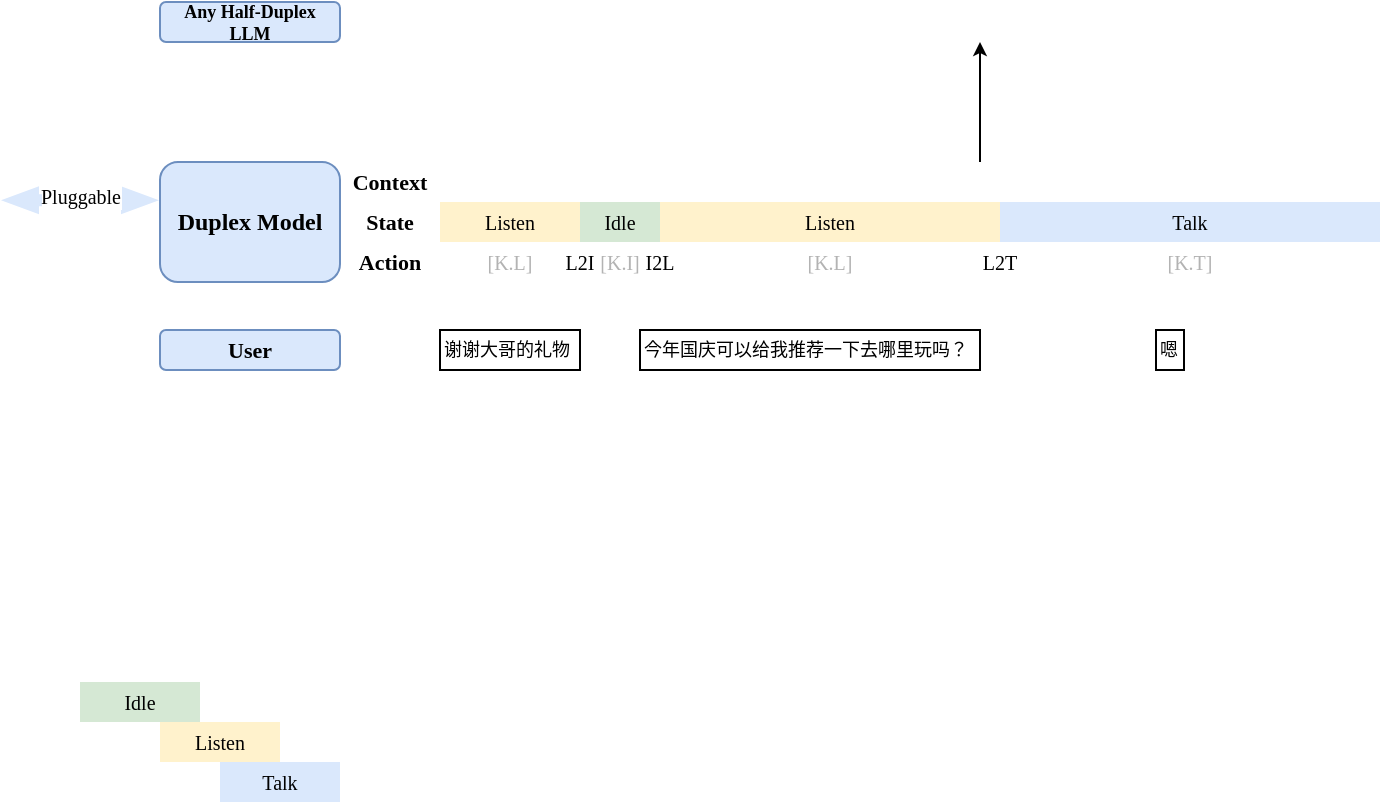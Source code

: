 <mxfile version="26.0.11">
  <diagram name="第 1 页" id="Wgpo2z5KQU_UvKr207dG">
    <mxGraphModel dx="766" dy="552" grid="1" gridSize="10" guides="1" tooltips="1" connect="1" arrows="1" fold="1" page="1" pageScale="1" pageWidth="1169" pageHeight="827" math="0" shadow="0">
      <root>
        <mxCell id="0" />
        <mxCell id="1" parent="0" />
        <mxCell id="Il0opDdOFkqLLMlfTNy--44" value="" style="shape=flexArrow;endArrow=classic;startArrow=classic;html=1;rounded=0;fillColor=#dae8fc;strokeColor=none;align=center;arcSize=16;width=6;startWidth=7;endWidth=7;" parent="1" edge="1">
          <mxGeometry width="100" height="100" relative="1" as="geometry">
            <mxPoint y="339.13" as="sourcePoint" />
            <mxPoint x="80" y="339.13" as="targetPoint" />
          </mxGeometry>
        </mxCell>
        <mxCell id="Il0opDdOFkqLLMlfTNy--45" value="Pluggable" style="edgeLabel;html=1;align=center;verticalAlign=middle;resizable=0;points=[];fontSize=10;fontFamily=Times New Roman;spacing=0;" parent="Il0opDdOFkqLLMlfTNy--44" vertex="1" connectable="0">
          <mxGeometry relative="1" as="geometry">
            <mxPoint y="-2" as="offset" />
          </mxGeometry>
        </mxCell>
        <mxCell id="Il0opDdOFkqLLMlfTNy--1" value="&lt;font face=&quot;Times New Roman&quot;&gt;Any Half-Duplex LLM&lt;/font&gt;" style="rounded=1;whiteSpace=wrap;html=1;fontSize=9;fillColor=#dae8fc;strokeColor=#6c8ebf;fontStyle=1" parent="1" vertex="1">
          <mxGeometry x="80" y="240" width="90" height="20" as="geometry" />
        </mxCell>
        <mxCell id="Il0opDdOFkqLLMlfTNy--2" value="&lt;font face=&quot;Times New Roman&quot;&gt;Duplex Model&lt;/font&gt;" style="rounded=1;whiteSpace=wrap;html=1;fontSize=12;fillColor=#dae8fc;strokeColor=#6c8ebf;glass=0;shadow=0;comic=0;enumerate=0;fontStyle=1" parent="1" vertex="1">
          <mxGeometry x="80" y="320" width="90" height="60" as="geometry" />
        </mxCell>
        <mxCell id="Il0opDdOFkqLLMlfTNy--3" value="&lt;font face=&quot;Times New Roman&quot;&gt;User&lt;/font&gt;" style="rounded=1;whiteSpace=wrap;html=1;fontSize=11;fillColor=#dae8fc;strokeColor=#6c8ebf;fontStyle=1" parent="1" vertex="1">
          <mxGeometry x="80" y="404" width="90" height="20" as="geometry" />
        </mxCell>
        <mxCell id="Il0opDdOFkqLLMlfTNy--6" value="Idle" style="rounded=0;whiteSpace=wrap;html=1;strokeColor=none;fillColor=#d5e8d4;fontSize=10;fontFamily=Times New Roman;" parent="1" vertex="1">
          <mxGeometry x="290" y="340" width="40" height="20" as="geometry" />
        </mxCell>
        <mxCell id="Il0opDdOFkqLLMlfTNy--38" value="State" style="text;html=1;align=center;verticalAlign=middle;whiteSpace=wrap;rounded=0;fontSize=11;fontFamily=Times New Roman;fontStyle=1" parent="1" vertex="1">
          <mxGeometry x="180" y="340" width="30" height="20" as="geometry" />
        </mxCell>
        <mxCell id="Il0opDdOFkqLLMlfTNy--41" value="Idle" style="rounded=0;whiteSpace=wrap;html=1;strokeColor=none;fillColor=#d5e8d4;fontSize=10;fontFamily=Times New Roman;" parent="1" vertex="1">
          <mxGeometry x="40" y="580" width="60" height="20" as="geometry" />
        </mxCell>
        <mxCell id="Il0opDdOFkqLLMlfTNy--42" value="Listen" style="rounded=0;whiteSpace=wrap;html=1;strokeColor=none;fillColor=#fff2cc;fontSize=10;fontFamily=Times New Roman;" parent="1" vertex="1">
          <mxGeometry x="80" y="600" width="60" height="20" as="geometry" />
        </mxCell>
        <mxCell id="Il0opDdOFkqLLMlfTNy--43" value="Talk" style="rounded=0;whiteSpace=wrap;html=1;strokeColor=none;fillColor=#dae8fc;fontSize=10;fontFamily=Times New Roman;" parent="1" vertex="1">
          <mxGeometry x="110" y="620" width="60" height="20" as="geometry" />
        </mxCell>
        <mxCell id="Il0opDdOFkqLLMlfTNy--48" value="Context" style="text;html=1;align=center;verticalAlign=middle;whiteSpace=wrap;rounded=0;fontSize=11;fontFamily=Times New Roman;fontStyle=1" parent="1" vertex="1">
          <mxGeometry x="170" y="320" width="50" height="20" as="geometry" />
        </mxCell>
        <mxCell id="0ZnC7ItmRe5CXQBOQ3J_-1" value="谢谢大哥的礼物" style="rounded=0;whiteSpace=wrap;html=1;fontSize=9;fontFamily=Times New Roman;align=left;" vertex="1" parent="1">
          <mxGeometry x="220" y="404" width="70" height="20" as="geometry" />
        </mxCell>
        <mxCell id="0ZnC7ItmRe5CXQBOQ3J_-2" value="今年国庆可以给我推荐一下去哪里玩吗？" style="rounded=0;whiteSpace=wrap;html=1;fontSize=9;fontFamily=Times New Roman;align=left;" vertex="1" parent="1">
          <mxGeometry x="320" y="404" width="170" height="20" as="geometry" />
        </mxCell>
        <mxCell id="0ZnC7ItmRe5CXQBOQ3J_-3" value="Listen" style="rounded=0;whiteSpace=wrap;html=1;strokeColor=none;fillColor=#fff2cc;fontSize=10;fontFamily=Times New Roman;" vertex="1" parent="1">
          <mxGeometry x="220" y="340" width="70" height="20" as="geometry" />
        </mxCell>
        <mxCell id="0ZnC7ItmRe5CXQBOQ3J_-5" value="Listen" style="rounded=0;whiteSpace=wrap;html=1;strokeColor=none;fillColor=#fff2cc;fontSize=10;fontFamily=Times New Roman;" vertex="1" parent="1">
          <mxGeometry x="330" y="340" width="170" height="20" as="geometry" />
        </mxCell>
        <mxCell id="0ZnC7ItmRe5CXQBOQ3J_-6" value="Talk" style="rounded=0;whiteSpace=wrap;html=1;strokeColor=none;fillColor=#dae8fc;fontSize=10;fontFamily=Times New Roman;" vertex="1" parent="1">
          <mxGeometry x="500" y="340" width="190" height="20" as="geometry" />
        </mxCell>
        <mxCell id="0ZnC7ItmRe5CXQBOQ3J_-7" value="" style="endArrow=classic;html=1;rounded=0;exitX=0;exitY=0;exitDx=0;exitDy=0;fontSize=9;strokeWidth=1;curved=0;endSize=4;startSize=4;" edge="1" parent="1">
          <mxGeometry width="50" height="50" relative="1" as="geometry">
            <mxPoint x="490" y="320.0" as="sourcePoint" />
            <mxPoint x="490" y="260" as="targetPoint" />
            <Array as="points">
              <mxPoint x="490" y="260" />
            </Array>
          </mxGeometry>
        </mxCell>
        <mxCell id="0ZnC7ItmRe5CXQBOQ3J_-8" value="嗯" style="rounded=0;whiteSpace=wrap;html=1;fontSize=9;fontFamily=Times New Roman;align=left;" vertex="1" parent="1">
          <mxGeometry x="578" y="404" width="14" height="20" as="geometry" />
        </mxCell>
        <mxCell id="0ZnC7ItmRe5CXQBOQ3J_-9" value="L2I" style="text;html=1;align=center;verticalAlign=middle;whiteSpace=wrap;rounded=0;fontSize=10;fontFamily=Times New Roman;" vertex="1" parent="1">
          <mxGeometry x="280" y="360" width="20" height="20" as="geometry" />
        </mxCell>
        <mxCell id="0ZnC7ItmRe5CXQBOQ3J_-10" value="I2L" style="text;html=1;align=center;verticalAlign=middle;whiteSpace=wrap;rounded=0;fontSize=10;fontFamily=Times New Roman;" vertex="1" parent="1">
          <mxGeometry x="320" y="360" width="20" height="20" as="geometry" />
        </mxCell>
        <mxCell id="0ZnC7ItmRe5CXQBOQ3J_-11" value="L2T" style="text;html=1;align=center;verticalAlign=middle;whiteSpace=wrap;rounded=0;fontSize=10;fontFamily=Times New Roman;" vertex="1" parent="1">
          <mxGeometry x="490" y="360" width="20" height="20" as="geometry" />
        </mxCell>
        <mxCell id="0ZnC7ItmRe5CXQBOQ3J_-12" value="[K.L]" style="text;html=1;align=center;verticalAlign=middle;whiteSpace=wrap;rounded=0;fontSize=10;fontFamily=Times New Roman;fontColor=#B3B3B3;" vertex="1" parent="1">
          <mxGeometry x="245" y="360" width="20" height="20" as="geometry" />
        </mxCell>
        <mxCell id="0ZnC7ItmRe5CXQBOQ3J_-15" value="Action" style="text;html=1;align=center;verticalAlign=middle;whiteSpace=wrap;rounded=0;fontSize=11;fontFamily=Times New Roman;fontStyle=1" vertex="1" parent="1">
          <mxGeometry x="180" y="360" width="30" height="20" as="geometry" />
        </mxCell>
        <mxCell id="0ZnC7ItmRe5CXQBOQ3J_-17" value="[K.L]" style="text;html=1;align=center;verticalAlign=middle;whiteSpace=wrap;rounded=0;fontSize=10;fontFamily=Times New Roman;fontColor=#B3B3B3;" vertex="1" parent="1">
          <mxGeometry x="405" y="360" width="20" height="20" as="geometry" />
        </mxCell>
        <mxCell id="0ZnC7ItmRe5CXQBOQ3J_-18" value="[K.T]" style="text;html=1;align=center;verticalAlign=middle;whiteSpace=wrap;rounded=0;fontSize=10;fontFamily=Times New Roman;fontColor=#B3B3B3;" vertex="1" parent="1">
          <mxGeometry x="585" y="360" width="20" height="20" as="geometry" />
        </mxCell>
        <mxCell id="0ZnC7ItmRe5CXQBOQ3J_-19" value="[K.I]" style="text;html=1;align=center;verticalAlign=middle;whiteSpace=wrap;rounded=0;fontSize=10;fontFamily=Times New Roman;fontColor=#B3B3B3;" vertex="1" parent="1">
          <mxGeometry x="300" y="360" width="20" height="20" as="geometry" />
        </mxCell>
      </root>
    </mxGraphModel>
  </diagram>
</mxfile>
